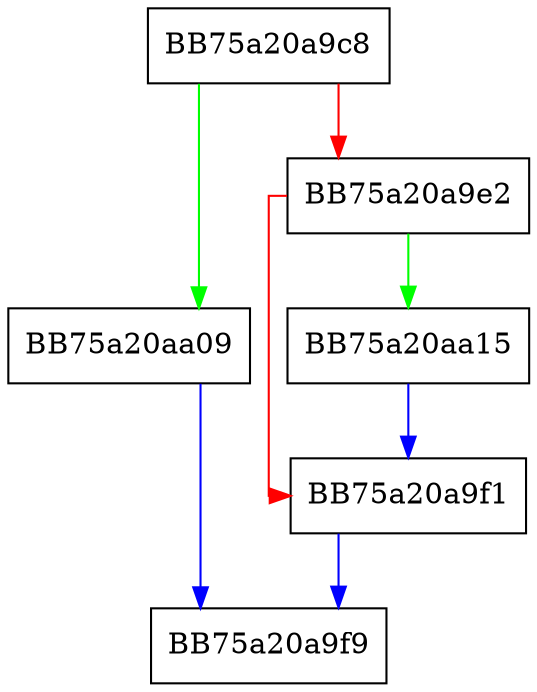 digraph GetFATSector {
  node [shape="box"];
  graph [splines=ortho];
  BB75a20a9c8 -> BB75a20aa09 [color="green"];
  BB75a20a9c8 -> BB75a20a9e2 [color="red"];
  BB75a20a9e2 -> BB75a20aa15 [color="green"];
  BB75a20a9e2 -> BB75a20a9f1 [color="red"];
  BB75a20a9f1 -> BB75a20a9f9 [color="blue"];
  BB75a20aa09 -> BB75a20a9f9 [color="blue"];
  BB75a20aa15 -> BB75a20a9f1 [color="blue"];
}